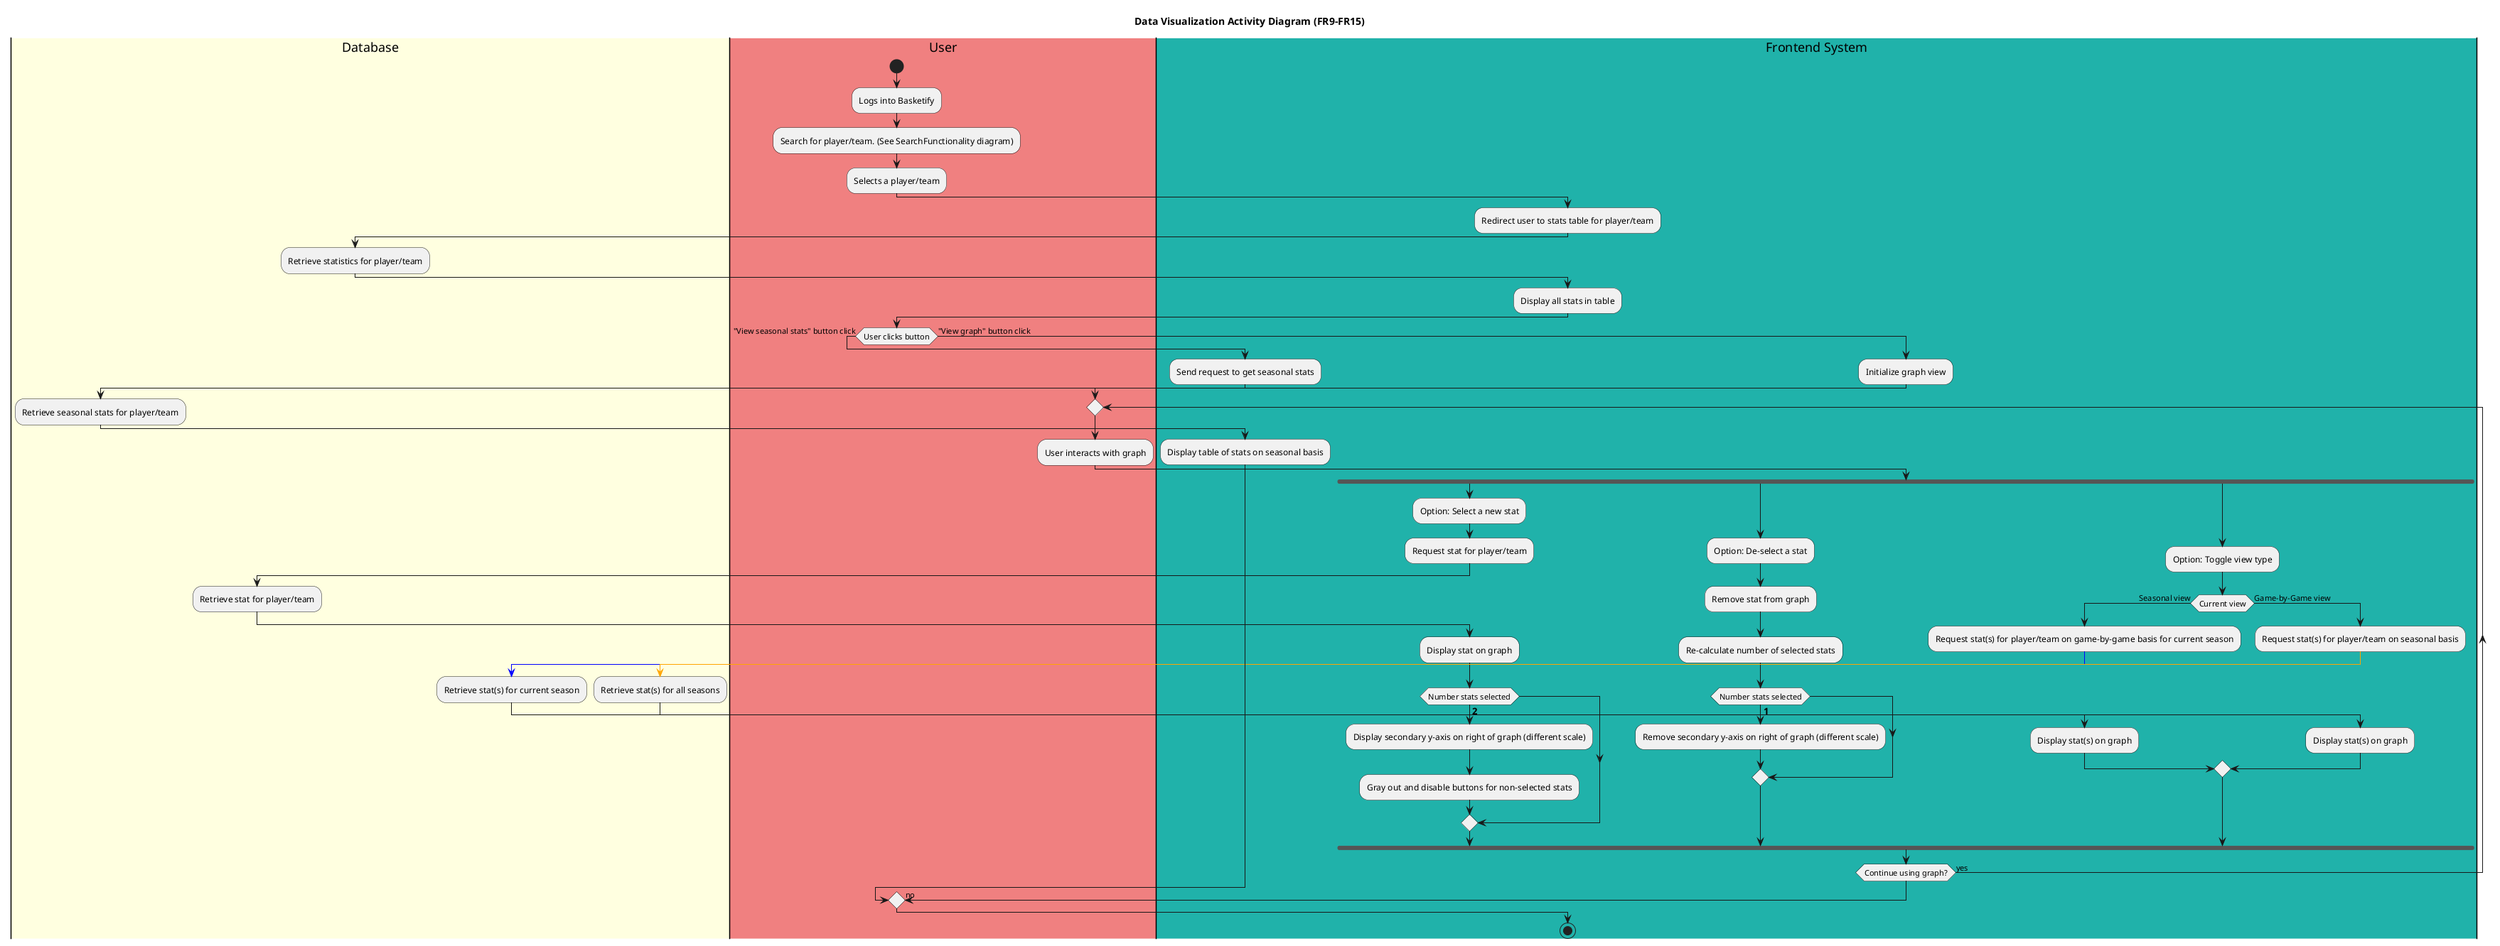 @startuml DataVisualization
title Data Visualization Activity Diagram (FR9-FR15)

|#LightYellow|Database|
|#LightCoral|User|
|#LightSeaGreen|Frontend System|

|User|
start
:Logs into Basketify;
:Search for player/team. (See SearchFunctionality diagram);
:Selects a player/team;

|Frontend System|
:Redirect user to stats table for player/team;

|Database|
:Retrieve statistics for player/team;

|Frontend System|
:Display all stats in table;

|User|
if (User clicks button) then ("View seasonal stats" button click)
    |Frontend System|
    :Send request to get seasonal stats;
    |Database|
    :Retrieve seasonal stats for player/team;
    |Frontend System|
    :Display table of stats on seasonal basis;
else ("View graph" button click)
    |Frontend System|
    :Initialize graph view;
    
    |User|
    repeat
        :User interacts with graph;
        
        |Frontend System|
        fork
            :Option: Select a new stat;
            |Frontend System|
            :Request stat for player/team;
            |Database|
            :Retrieve stat for player/team;
            |Frontend System|
            :Display stat on graph;
            if (Number stats selected) then (== 2)
                :Display secondary y-axis on right of graph (different scale);
                :Gray out and disable buttons for non-selected stats;
            endif
        fork again
            :Option: De-select a stat;
            |Frontend System|
            :Remove stat from graph;
            :Re-calculate number of selected stats;
            if (Number stats selected) then (== 1)
                :Remove secondary y-axis on right of graph (different scale);
            endif
        fork again
            :Option: Toggle view type;
            |Frontend System|
            if (Current view) then (Seasonal view)
                :Request stat(s) for player/team on game-by-game basis for current season;
                -[#blue]->
                |Database|
                :Retrieve stat(s) for current season;
                |Frontend System|
                :Display stat(s) on graph;
            else (Game-by-Game view)
                :Request stat(s) for player/team on seasonal basis;
                -[#orange]->
                |Database|
                :Retrieve stat(s) for all seasons;
                |Frontend System|
                :Display stat(s) on graph;
            endif
        end fork
    repeat while (Continue using graph?) is (yes)
    -> no;
endif

stop
@enduml